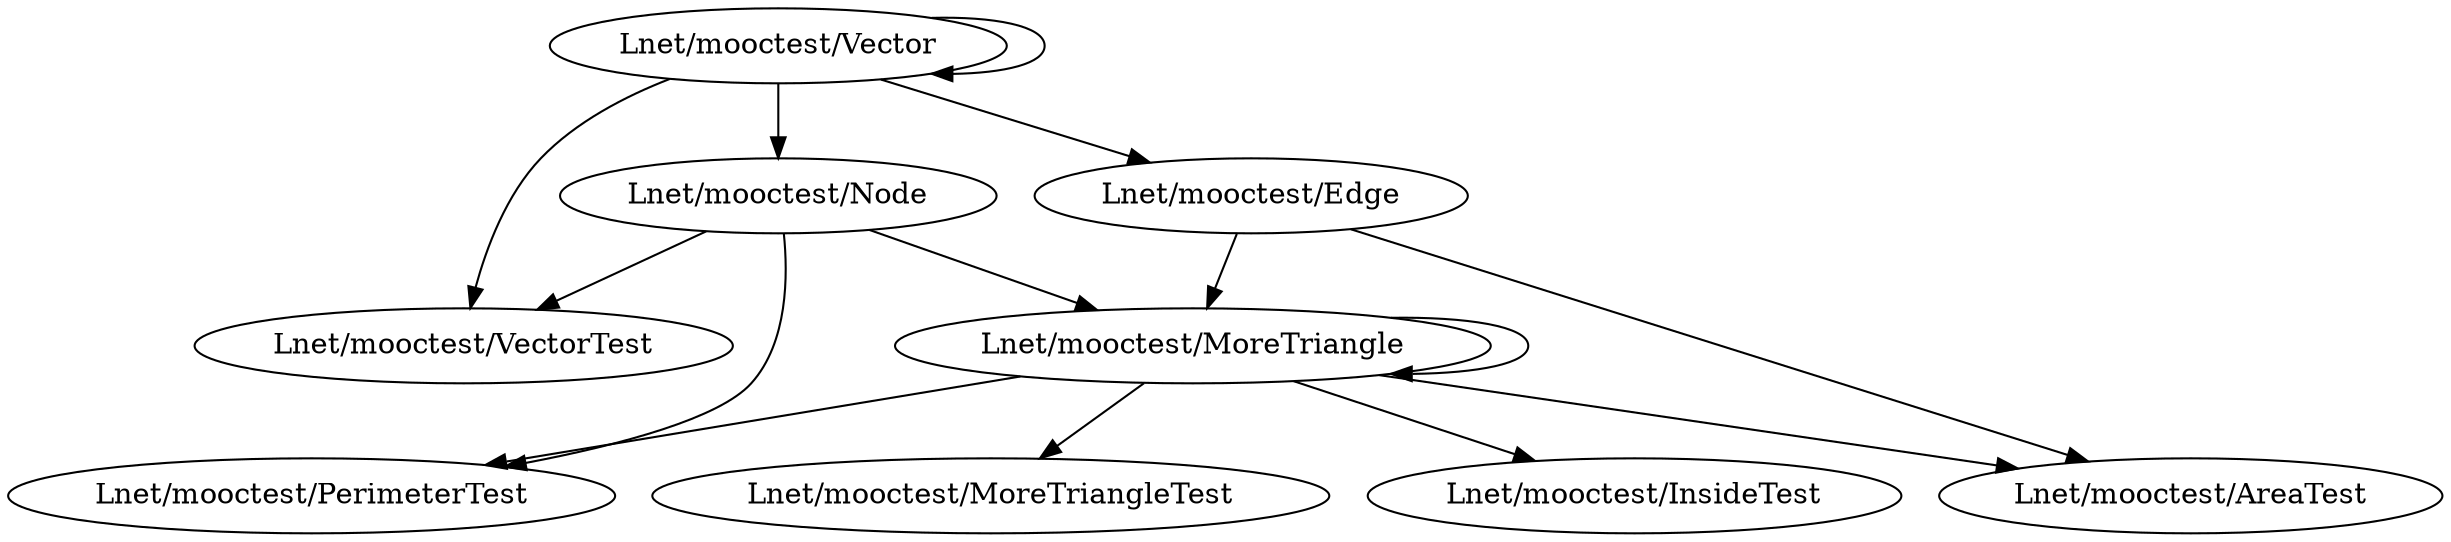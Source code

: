 digraph class {
    "Lnet/mooctest/MoreTriangle" -> "Lnet/mooctest/PerimeterTest";
    "Lnet/mooctest/MoreTriangle" -> "Lnet/mooctest/MoreTriangle";
    "Lnet/mooctest/Vector" -> "Lnet/mooctest/VectorTest";
    "Lnet/mooctest/MoreTriangle" -> "Lnet/mooctest/MoreTriangleTest";
    "Lnet/mooctest/MoreTriangle" -> "Lnet/mooctest/InsideTest";
    "Lnet/mooctest/MoreTriangle" -> "Lnet/mooctest/AreaTest";
    "Lnet/mooctest/Vector" -> "Lnet/mooctest/Vector";
    "Lnet/mooctest/Vector" -> "Lnet/mooctest/Node";
    "Lnet/mooctest/Node" -> "Lnet/mooctest/MoreTriangle";
    "Lnet/mooctest/Edge" -> "Lnet/mooctest/MoreTriangle";
    "Lnet/mooctest/Edge" -> "Lnet/mooctest/AreaTest";
    "Lnet/mooctest/Vector" -> "Lnet/mooctest/Edge";
    "Lnet/mooctest/Node" -> "Lnet/mooctest/PerimeterTest";
    "Lnet/mooctest/Node" -> "Lnet/mooctest/VectorTest";
}
